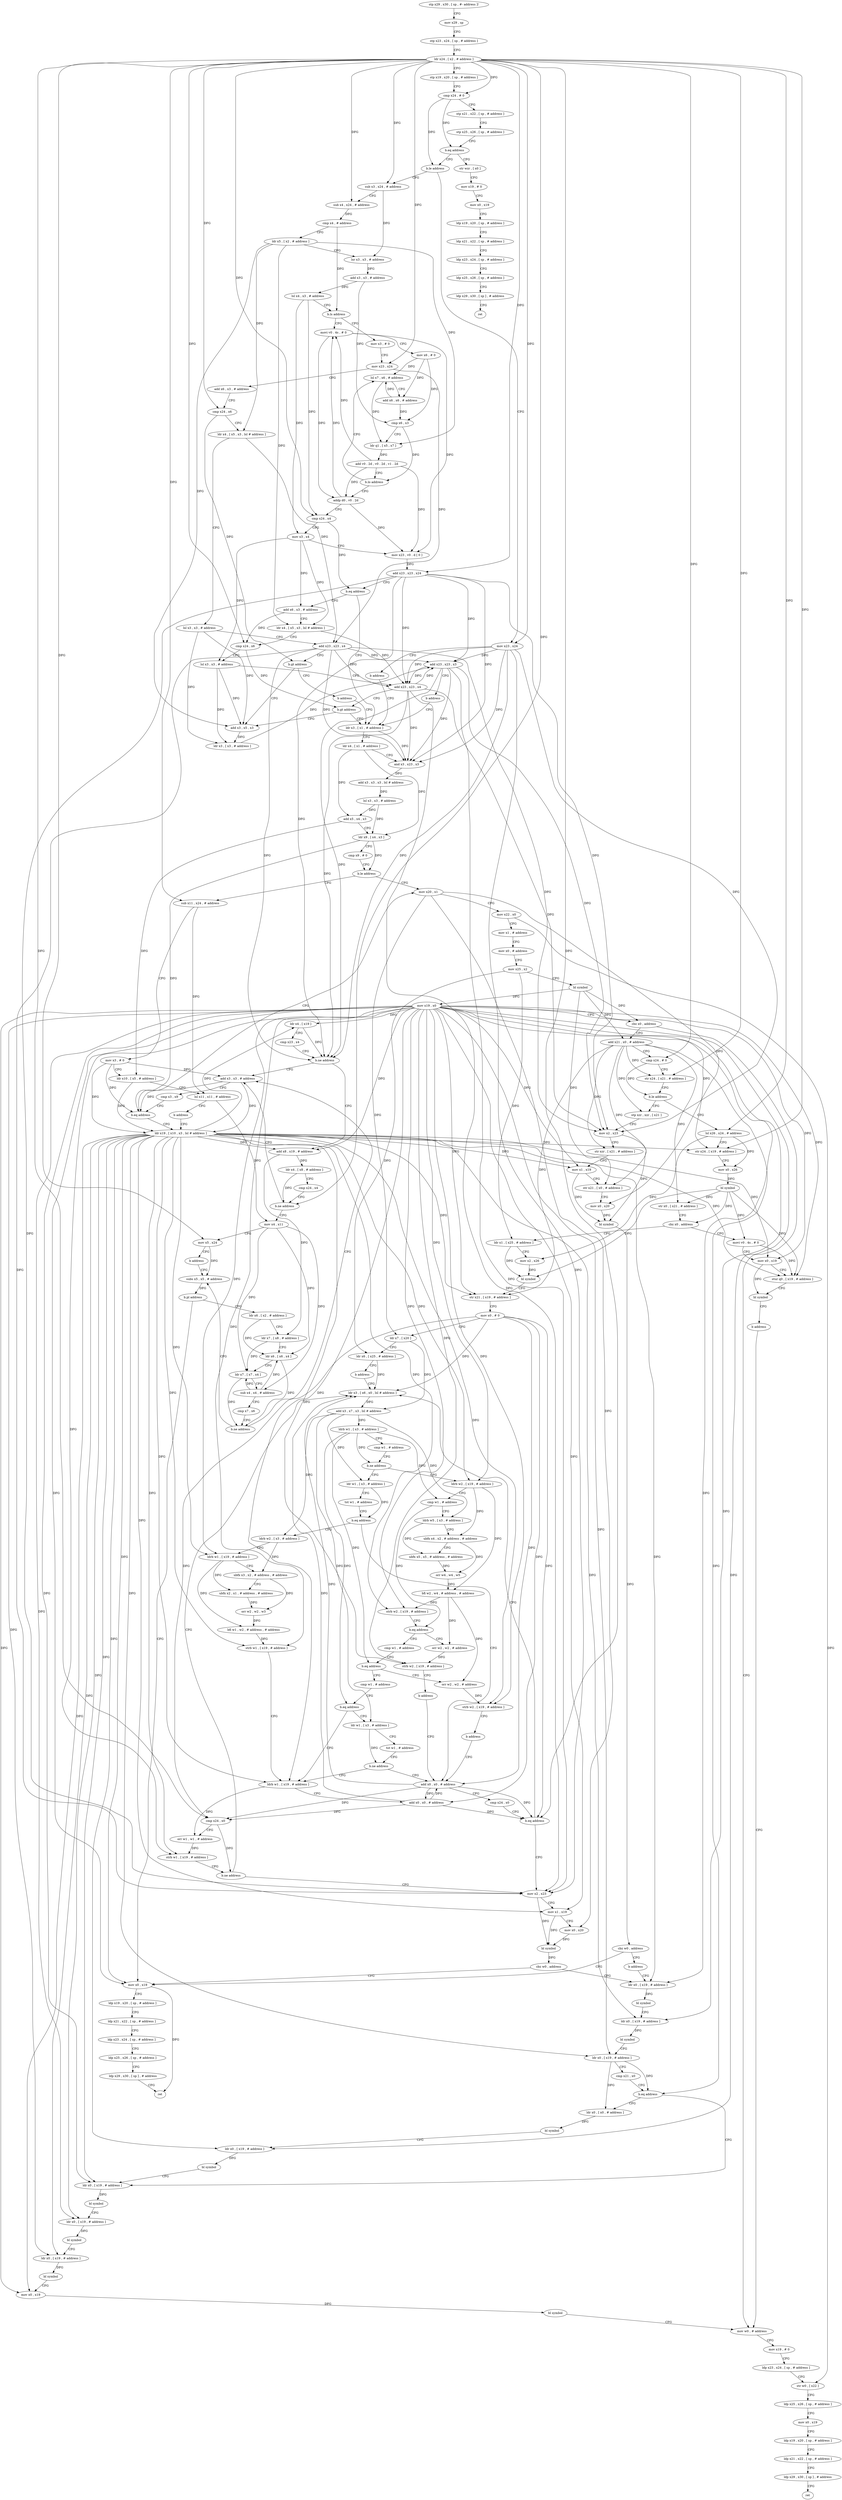 digraph "func" {
"4285336" [label = "stp x29 , x30 , [ sp , #- address ]!" ]
"4285340" [label = "mov x29 , sp" ]
"4285344" [label = "stp x23 , x24 , [ sp , # address ]" ]
"4285348" [label = "ldr x24 , [ x2 , # address ]" ]
"4285352" [label = "stp x19 , x20 , [ sp , # address ]" ]
"4285356" [label = "cmp x24 , # 0" ]
"4285360" [label = "stp x21 , x22 , [ sp , # address ]" ]
"4285364" [label = "stp x25 , x26 , [ sp , # address ]" ]
"4285368" [label = "b.eq address" ]
"4286188" [label = "str wzr , [ x0 ]" ]
"4285372" [label = "b.le address" ]
"4286192" [label = "mov x19 , # 0" ]
"4286196" [label = "mov x0 , x19" ]
"4286200" [label = "ldp x19 , x20 , [ sp , # address ]" ]
"4286204" [label = "ldp x21 , x22 , [ sp , # address ]" ]
"4286208" [label = "ldp x23 , x24 , [ sp , # address ]" ]
"4286212" [label = "ldp x25 , x26 , [ sp , # address ]" ]
"4286216" [label = "ldp x29 , x30 , [ sp ] , # address" ]
"4286220" [label = "ret" ]
"4286224" [label = "mov x23 , x24" ]
"4285376" [label = "sub x3 , x24 , # address" ]
"4286228" [label = "b address" ]
"4285488" [label = "ldr x3 , [ x1 , # address ]" ]
"4285380" [label = "sub x4 , x24 , # address" ]
"4285384" [label = "cmp x4 , # address" ]
"4285388" [label = "ldr x5 , [ x2 , # address ]" ]
"4285392" [label = "lsr x3 , x3 , # address" ]
"4285396" [label = "add x3 , x3 , # address" ]
"4285400" [label = "lsl x4 , x3 , # address" ]
"4285404" [label = "b.ls address" ]
"4286112" [label = "mov x3 , # 0" ]
"4285408" [label = "movi v0 . 4s , # 0" ]
"4285492" [label = "ldr x4 , [ x1 , # address ]" ]
"4285496" [label = "and x3 , x23 , x3" ]
"4285500" [label = "add x3 , x3 , x3 , lsl # address" ]
"4285504" [label = "lsl x3 , x3 , # address" ]
"4285508" [label = "add x5 , x4 , x3" ]
"4285512" [label = "ldr x9 , [ x4 , x3 ]" ]
"4285516" [label = "cmp x9 , # 0" ]
"4285520" [label = "b.le address" ]
"4285680" [label = "mov x20 , x1" ]
"4285524" [label = "sub x11 , x24 , # address" ]
"4286116" [label = "mov x23 , x24" ]
"4286120" [label = "add x6 , x3 , # address" ]
"4286124" [label = "cmp x24 , x6" ]
"4286128" [label = "ldr x4 , [ x5 , x3 , lsl # address ]" ]
"4286132" [label = "lsl x3 , x3 , # address" ]
"4286136" [label = "add x23 , x23 , x4" ]
"4286140" [label = "b.gt address" ]
"4285664" [label = "add x3 , x5 , x3" ]
"4286144" [label = "b address" ]
"4285412" [label = "mov x6 , # 0" ]
"4285416" [label = "lsl x7 , x6 , # address" ]
"4285684" [label = "mov x22 , x0" ]
"4285688" [label = "mov x1 , # address" ]
"4285692" [label = "mov x0 , # address" ]
"4285696" [label = "mov x25 , x2" ]
"4285700" [label = "bl symbol" ]
"4285704" [label = "mov x19 , x0" ]
"4285708" [label = "cbz x0 , address" ]
"4286040" [label = "mov w0 , # address" ]
"4285712" [label = "add x21 , x0 , # address" ]
"4285528" [label = "mov x3 , # 0" ]
"4285532" [label = "ldr x10 , [ x5 , # address ]" ]
"4285536" [label = "lsl x11 , x11 , # address" ]
"4285540" [label = "b address" ]
"4285556" [label = "ldr x19 , [ x10 , x3 , lsl # address ]" ]
"4285668" [label = "ldr x3 , [ x3 , # address ]" ]
"4285672" [label = "add x23 , x23 , x3" ]
"4285676" [label = "b address" ]
"4285420" [label = "add x6 , x6 , # address" ]
"4285424" [label = "cmp x6 , x3" ]
"4285428" [label = "ldr q1 , [ x5 , x7 ]" ]
"4285432" [label = "add v0 . 2d , v0 . 2d , v1 . 2d" ]
"4285436" [label = "b.lo address" ]
"4285440" [label = "addp d0 , v0 . 2d" ]
"4285444" [label = "cmp x24 , x4" ]
"4285448" [label = "mov x3 , x4" ]
"4285452" [label = "mov x23 , v0 . d [ 0 ]" ]
"4285456" [label = "add x23 , x23 , x24" ]
"4285460" [label = "b.eq address" ]
"4285464" [label = "add x6 , x3 , # address" ]
"4286044" [label = "mov x19 , # 0" ]
"4286048" [label = "ldp x23 , x24 , [ sp , # address ]" ]
"4286052" [label = "str w0 , [ x22 ]" ]
"4286056" [label = "ldp x25 , x26 , [ sp , # address ]" ]
"4286060" [label = "mov x0 , x19" ]
"4286064" [label = "ldp x19 , x20 , [ sp , # address ]" ]
"4286068" [label = "ldp x21 , x22 , [ sp , # address ]" ]
"4286072" [label = "ldp x29 , x30 , [ sp ] , # address" ]
"4286076" [label = "ret" ]
"4285716" [label = "cmp x24 , # 0" ]
"4285720" [label = "str x24 , [ x21 , # address ]" ]
"4285724" [label = "b.le address" ]
"4286152" [label = "stp xzr , xzr , [ x21 ]" ]
"4285728" [label = "lsl x26 , x24 , # address" ]
"4285560" [label = "ldr x4 , [ x19 ]" ]
"4285564" [label = "cmp x23 , x4" ]
"4285568" [label = "b.ne address" ]
"4285544" [label = "add x3 , x3 , # address" ]
"4285572" [label = "add x8 , x19 , # address" ]
"4285468" [label = "ldr x4 , [ x5 , x3 , lsl # address ]" ]
"4285472" [label = "cmp x24 , x6" ]
"4285476" [label = "lsl x3 , x3 , # address" ]
"4285480" [label = "add x23 , x23 , x4" ]
"4285484" [label = "b.gt address" ]
"4286156" [label = "mov x2 , x23" ]
"4286160" [label = "str xzr , [ x21 , # address ]" ]
"4286164" [label = "mov x1 , x19" ]
"4286168" [label = "str x21 , [ x0 , # address ]" ]
"4286172" [label = "mov x0 , x20" ]
"4286176" [label = "bl symbol" ]
"4286180" [label = "cbz w0 , address" ]
"4285636" [label = "mov x0 , x19" ]
"4286184" [label = "b address" ]
"4285732" [label = "str x24 , [ x19 , # address ]" ]
"4285736" [label = "mov x0 , x26" ]
"4285740" [label = "bl symbol" ]
"4285744" [label = "str x0 , [ x21 , # address ]" ]
"4285748" [label = "cbz x0 , address" ]
"4286232" [label = "movi v0 . 4s , # 0" ]
"4285752" [label = "ldr x1 , [ x25 , # address ]" ]
"4285548" [label = "cmp x3 , x9" ]
"4285552" [label = "b.eq address" ]
"4285576" [label = "ldr x4 , [ x8 , # address ]" ]
"4285580" [label = "cmp x24 , x4" ]
"4285584" [label = "b.ne address" ]
"4285588" [label = "mov x4 , x11" ]
"4285640" [label = "ldp x19 , x20 , [ sp , # address ]" ]
"4285644" [label = "ldp x21 , x22 , [ sp , # address ]" ]
"4285648" [label = "ldp x23 , x24 , [ sp , # address ]" ]
"4285652" [label = "ldp x25 , x26 , [ sp , # address ]" ]
"4285656" [label = "ldp x29 , x30 , [ sp ] , # address" ]
"4285660" [label = "ret" ]
"4285964" [label = "ldr x0 , [ x19 , # address ]" ]
"4286236" [label = "mov x0 , x19" ]
"4286240" [label = "stur q0 , [ x19 , # address ]" ]
"4286244" [label = "bl symbol" ]
"4286248" [label = "b address" ]
"4285756" [label = "mov x2 , x26" ]
"4285760" [label = "bl symbol" ]
"4285764" [label = "str x21 , [ x19 , # address ]" ]
"4285768" [label = "mov x0 , # 0" ]
"4285772" [label = "ldr x7 , [ x20 ]" ]
"4285776" [label = "ldr x6 , [ x25 , # address ]" ]
"4285780" [label = "b address" ]
"4285860" [label = "ldr x3 , [ x6 , x0 , lsl # address ]" ]
"4285592" [label = "mov x5 , x24" ]
"4285596" [label = "b address" ]
"4285628" [label = "subs x5 , x5 , # address" ]
"4285968" [label = "bl symbol" ]
"4285972" [label = "ldr x0 , [ x19 , # address ]" ]
"4285976" [label = "bl symbol" ]
"4285980" [label = "ldr x0 , [ x19 , # address ]" ]
"4285984" [label = "cmp x21 , x0" ]
"4285988" [label = "b.eq address" ]
"4286008" [label = "ldr x0 , [ x19 , # address ]" ]
"4285992" [label = "ldr x0 , [ x0 , # address ]" ]
"4285864" [label = "add x3 , x7 , x3 , lsl # address" ]
"4285868" [label = "ldrb w1 , [ x3 , # address ]" ]
"4285872" [label = "cmp w1 , # address" ]
"4285876" [label = "b.ne address" ]
"4285784" [label = "ldrb w2 , [ x19 , # address ]" ]
"4285880" [label = "ldr w1 , [ x3 , # address ]" ]
"4285632" [label = "b.pl address" ]
"4285600" [label = "ldr x6 , [ x2 , # address ]" ]
"4286012" [label = "bl symbol" ]
"4286016" [label = "ldr x0 , [ x19 , # address ]" ]
"4286020" [label = "bl symbol" ]
"4286024" [label = "ldr x0 , [ x19 , # address ]" ]
"4286028" [label = "bl symbol" ]
"4286032" [label = "mov x0 , x19" ]
"4286036" [label = "bl symbol" ]
"4285996" [label = "bl symbol" ]
"4286000" [label = "ldr x0 , [ x19 , # address ]" ]
"4286004" [label = "bl symbol" ]
"4285788" [label = "cmp w1 , # address" ]
"4285792" [label = "ldrb w5 , [ x3 , # address ]" ]
"4285796" [label = "ubfx x4 , x2 , # address , # address" ]
"4285800" [label = "ubfx x5 , x5 , # address , # address" ]
"4285804" [label = "orr w4 , w4 , w5" ]
"4285808" [label = "bfi w2 , w4 , # address , # address" ]
"4285812" [label = "strb w2 , [ x19 , # address ]" ]
"4285816" [label = "b.eq address" ]
"4286080" [label = "orr w2 , w2 , # address" ]
"4285820" [label = "cmp w1 , # address" ]
"4285884" [label = "tst w1 , # address" ]
"4285888" [label = "b.eq address" ]
"4285848" [label = "add x0 , x0 , # address" ]
"4285892" [label = "ldrb w2 , [ x3 , # address ]" ]
"4285604" [label = "ldr x7 , [ x8 , # address ]" ]
"4285608" [label = "ldr x6 , [ x6 , x4 ]" ]
"4285612" [label = "ldr x7 , [ x7 , x4 ]" ]
"4285616" [label = "sub x4 , x4 , # address" ]
"4285620" [label = "cmp x7 , x6" ]
"4285624" [label = "b.ne address" ]
"4286084" [label = "strb w2 , [ x19 , # address ]" ]
"4286088" [label = "b address" ]
"4285824" [label = "b.eq address" ]
"4286096" [label = "orr w2 , w2 , # address" ]
"4285828" [label = "cmp w1 , # address" ]
"4285852" [label = "cmp x24 , x0" ]
"4285856" [label = "b.eq address" ]
"4285944" [label = "mov x2 , x23" ]
"4285896" [label = "ldrb w1 , [ x19 , # address ]" ]
"4285900" [label = "ubfx x3 , x2 , # address , # address" ]
"4285904" [label = "ubfx x2 , x1 , # address , # address" ]
"4285908" [label = "orr w2 , w2 , w3" ]
"4285912" [label = "bfi w1 , w2 , # address , # address" ]
"4285916" [label = "strb w1 , [ x19 , # address ]" ]
"4285920" [label = "ldrb w1 , [ x19 , # address ]" ]
"4286100" [label = "strb w2 , [ x19 , # address ]" ]
"4286104" [label = "b address" ]
"4285832" [label = "b.eq address" ]
"4285836" [label = "ldr w1 , [ x3 , # address ]" ]
"4285948" [label = "mov x1 , x19" ]
"4285952" [label = "mov x0 , x20" ]
"4285956" [label = "bl symbol" ]
"4285960" [label = "cbz w0 , address" ]
"4285924" [label = "add x0 , x0 , # address" ]
"4285928" [label = "cmp x24 , x0" ]
"4285932" [label = "orr w1 , w1 , # address" ]
"4285936" [label = "strb w1 , [ x19 , # address ]" ]
"4285940" [label = "b.ne address" ]
"4285840" [label = "tst w1 , # address" ]
"4285844" [label = "b.ne address" ]
"4285336" -> "4285340" [ label = "CFG" ]
"4285340" -> "4285344" [ label = "CFG" ]
"4285344" -> "4285348" [ label = "CFG" ]
"4285348" -> "4285352" [ label = "CFG" ]
"4285348" -> "4285356" [ label = "DFG" ]
"4285348" -> "4286224" [ label = "DFG" ]
"4285348" -> "4285376" [ label = "DFG" ]
"4285348" -> "4285380" [ label = "DFG" ]
"4285348" -> "4286116" [ label = "DFG" ]
"4285348" -> "4286124" [ label = "DFG" ]
"4285348" -> "4285524" [ label = "DFG" ]
"4285348" -> "4285716" [ label = "DFG" ]
"4285348" -> "4285720" [ label = "DFG" ]
"4285348" -> "4285444" [ label = "DFG" ]
"4285348" -> "4285456" [ label = "DFG" ]
"4285348" -> "4285728" [ label = "DFG" ]
"4285348" -> "4285732" [ label = "DFG" ]
"4285348" -> "4285584" [ label = "DFG" ]
"4285348" -> "4285472" [ label = "DFG" ]
"4285348" -> "4285592" [ label = "DFG" ]
"4285348" -> "4285856" [ label = "DFG" ]
"4285348" -> "4285928" [ label = "DFG" ]
"4285352" -> "4285356" [ label = "CFG" ]
"4285356" -> "4285360" [ label = "CFG" ]
"4285356" -> "4285368" [ label = "DFG" ]
"4285356" -> "4285372" [ label = "DFG" ]
"4285360" -> "4285364" [ label = "CFG" ]
"4285364" -> "4285368" [ label = "CFG" ]
"4285368" -> "4286188" [ label = "CFG" ]
"4285368" -> "4285372" [ label = "CFG" ]
"4286188" -> "4286192" [ label = "CFG" ]
"4285372" -> "4286224" [ label = "CFG" ]
"4285372" -> "4285376" [ label = "CFG" ]
"4286192" -> "4286196" [ label = "CFG" ]
"4286196" -> "4286200" [ label = "CFG" ]
"4286200" -> "4286204" [ label = "CFG" ]
"4286204" -> "4286208" [ label = "CFG" ]
"4286208" -> "4286212" [ label = "CFG" ]
"4286212" -> "4286216" [ label = "CFG" ]
"4286216" -> "4286220" [ label = "CFG" ]
"4286224" -> "4286228" [ label = "CFG" ]
"4286224" -> "4285496" [ label = "DFG" ]
"4286224" -> "4285672" [ label = "DFG" ]
"4286224" -> "4285568" [ label = "DFG" ]
"4286224" -> "4286156" [ label = "DFG" ]
"4286224" -> "4285480" [ label = "DFG" ]
"4286224" -> "4285944" [ label = "DFG" ]
"4285376" -> "4285380" [ label = "CFG" ]
"4285376" -> "4285392" [ label = "DFG" ]
"4286228" -> "4285488" [ label = "CFG" ]
"4285488" -> "4285492" [ label = "CFG" ]
"4285488" -> "4285496" [ label = "DFG" ]
"4285380" -> "4285384" [ label = "DFG" ]
"4285384" -> "4285388" [ label = "CFG" ]
"4285384" -> "4285404" [ label = "DFG" ]
"4285388" -> "4285392" [ label = "CFG" ]
"4285388" -> "4286128" [ label = "DFG" ]
"4285388" -> "4285664" [ label = "DFG" ]
"4285388" -> "4285428" [ label = "DFG" ]
"4285388" -> "4285468" [ label = "DFG" ]
"4285392" -> "4285396" [ label = "DFG" ]
"4285396" -> "4285400" [ label = "DFG" ]
"4285396" -> "4285424" [ label = "DFG" ]
"4285400" -> "4285404" [ label = "CFG" ]
"4285400" -> "4285444" [ label = "DFG" ]
"4285400" -> "4285448" [ label = "DFG" ]
"4285404" -> "4286112" [ label = "CFG" ]
"4285404" -> "4285408" [ label = "CFG" ]
"4286112" -> "4286116" [ label = "CFG" ]
"4285408" -> "4285412" [ label = "CFG" ]
"4285408" -> "4285440" [ label = "DFG" ]
"4285408" -> "4285452" [ label = "DFG" ]
"4285492" -> "4285496" [ label = "CFG" ]
"4285492" -> "4285508" [ label = "DFG" ]
"4285492" -> "4285512" [ label = "DFG" ]
"4285496" -> "4285500" [ label = "DFG" ]
"4285500" -> "4285504" [ label = "DFG" ]
"4285504" -> "4285508" [ label = "DFG" ]
"4285504" -> "4285512" [ label = "DFG" ]
"4285508" -> "4285512" [ label = "CFG" ]
"4285508" -> "4285532" [ label = "DFG" ]
"4285512" -> "4285516" [ label = "CFG" ]
"4285512" -> "4285520" [ label = "DFG" ]
"4285512" -> "4285552" [ label = "DFG" ]
"4285516" -> "4285520" [ label = "CFG" ]
"4285520" -> "4285680" [ label = "CFG" ]
"4285520" -> "4285524" [ label = "CFG" ]
"4285680" -> "4285684" [ label = "CFG" ]
"4285680" -> "4286172" [ label = "DFG" ]
"4285680" -> "4285772" [ label = "DFG" ]
"4285680" -> "4285952" [ label = "DFG" ]
"4285524" -> "4285528" [ label = "CFG" ]
"4285524" -> "4285536" [ label = "DFG" ]
"4286116" -> "4286120" [ label = "CFG" ]
"4286116" -> "4286136" [ label = "DFG" ]
"4286120" -> "4286124" [ label = "CFG" ]
"4286124" -> "4286128" [ label = "CFG" ]
"4286124" -> "4286140" [ label = "DFG" ]
"4286128" -> "4286132" [ label = "CFG" ]
"4286128" -> "4286136" [ label = "DFG" ]
"4286132" -> "4286136" [ label = "CFG" ]
"4286132" -> "4285664" [ label = "DFG" ]
"4286132" -> "4285668" [ label = "DFG" ]
"4286136" -> "4286140" [ label = "CFG" ]
"4286136" -> "4285496" [ label = "DFG" ]
"4286136" -> "4285672" [ label = "DFG" ]
"4286136" -> "4285568" [ label = "DFG" ]
"4286136" -> "4286156" [ label = "DFG" ]
"4286136" -> "4285480" [ label = "DFG" ]
"4286136" -> "4285944" [ label = "DFG" ]
"4286140" -> "4285664" [ label = "CFG" ]
"4286140" -> "4286144" [ label = "CFG" ]
"4285664" -> "4285668" [ label = "DFG" ]
"4286144" -> "4285488" [ label = "CFG" ]
"4285412" -> "4285416" [ label = "DFG" ]
"4285412" -> "4285420" [ label = "DFG" ]
"4285412" -> "4285424" [ label = "DFG" ]
"4285416" -> "4285420" [ label = "CFG" ]
"4285416" -> "4285428" [ label = "DFG" ]
"4285684" -> "4285688" [ label = "CFG" ]
"4285684" -> "4286052" [ label = "DFG" ]
"4285688" -> "4285692" [ label = "CFG" ]
"4285692" -> "4285696" [ label = "CFG" ]
"4285696" -> "4285700" [ label = "CFG" ]
"4285696" -> "4285752" [ label = "DFG" ]
"4285696" -> "4285776" [ label = "DFG" ]
"4285700" -> "4285704" [ label = "DFG" ]
"4285700" -> "4285708" [ label = "DFG" ]
"4285700" -> "4285712" [ label = "DFG" ]
"4285700" -> "4286168" [ label = "DFG" ]
"4285704" -> "4285708" [ label = "CFG" ]
"4285704" -> "4285560" [ label = "DFG" ]
"4285704" -> "4286164" [ label = "DFG" ]
"4285704" -> "4285732" [ label = "DFG" ]
"4285704" -> "4285572" [ label = "DFG" ]
"4285704" -> "4285636" [ label = "DFG" ]
"4285704" -> "4286236" [ label = "DFG" ]
"4285704" -> "4286240" [ label = "DFG" ]
"4285704" -> "4285764" [ label = "DFG" ]
"4285704" -> "4285964" [ label = "DFG" ]
"4285704" -> "4285972" [ label = "DFG" ]
"4285704" -> "4285980" [ label = "DFG" ]
"4285704" -> "4286008" [ label = "DFG" ]
"4285704" -> "4286016" [ label = "DFG" ]
"4285704" -> "4286024" [ label = "DFG" ]
"4285704" -> "4286032" [ label = "DFG" ]
"4285704" -> "4286000" [ label = "DFG" ]
"4285704" -> "4285784" [ label = "DFG" ]
"4285704" -> "4285812" [ label = "DFG" ]
"4285704" -> "4286084" [ label = "DFG" ]
"4285704" -> "4285896" [ label = "DFG" ]
"4285704" -> "4285916" [ label = "DFG" ]
"4285704" -> "4286100" [ label = "DFG" ]
"4285704" -> "4285948" [ label = "DFG" ]
"4285704" -> "4285920" [ label = "DFG" ]
"4285704" -> "4285936" [ label = "DFG" ]
"4285708" -> "4286040" [ label = "CFG" ]
"4285708" -> "4285712" [ label = "CFG" ]
"4286040" -> "4286044" [ label = "CFG" ]
"4285712" -> "4285716" [ label = "CFG" ]
"4285712" -> "4285720" [ label = "DFG" ]
"4285712" -> "4286152" [ label = "DFG" ]
"4285712" -> "4286160" [ label = "DFG" ]
"4285712" -> "4286168" [ label = "DFG" ]
"4285712" -> "4285744" [ label = "DFG" ]
"4285712" -> "4285764" [ label = "DFG" ]
"4285712" -> "4285988" [ label = "DFG" ]
"4285528" -> "4285532" [ label = "CFG" ]
"4285528" -> "4285556" [ label = "DFG" ]
"4285528" -> "4285544" [ label = "DFG" ]
"4285528" -> "4285552" [ label = "DFG" ]
"4285532" -> "4285536" [ label = "CFG" ]
"4285532" -> "4285556" [ label = "DFG" ]
"4285536" -> "4285540" [ label = "CFG" ]
"4285536" -> "4285588" [ label = "DFG" ]
"4285540" -> "4285556" [ label = "CFG" ]
"4285556" -> "4285560" [ label = "DFG" ]
"4285556" -> "4286164" [ label = "DFG" ]
"4285556" -> "4285732" [ label = "DFG" ]
"4285556" -> "4285572" [ label = "DFG" ]
"4285556" -> "4285636" [ label = "DFG" ]
"4285556" -> "4286236" [ label = "DFG" ]
"4285556" -> "4286240" [ label = "DFG" ]
"4285556" -> "4285764" [ label = "DFG" ]
"4285556" -> "4285964" [ label = "DFG" ]
"4285556" -> "4285972" [ label = "DFG" ]
"4285556" -> "4285980" [ label = "DFG" ]
"4285556" -> "4286008" [ label = "DFG" ]
"4285556" -> "4286016" [ label = "DFG" ]
"4285556" -> "4286024" [ label = "DFG" ]
"4285556" -> "4286032" [ label = "DFG" ]
"4285556" -> "4286000" [ label = "DFG" ]
"4285556" -> "4285784" [ label = "DFG" ]
"4285556" -> "4285812" [ label = "DFG" ]
"4285556" -> "4286084" [ label = "DFG" ]
"4285556" -> "4285896" [ label = "DFG" ]
"4285556" -> "4285916" [ label = "DFG" ]
"4285556" -> "4286100" [ label = "DFG" ]
"4285556" -> "4285948" [ label = "DFG" ]
"4285556" -> "4285920" [ label = "DFG" ]
"4285556" -> "4285936" [ label = "DFG" ]
"4285668" -> "4285672" [ label = "DFG" ]
"4285672" -> "4285676" [ label = "CFG" ]
"4285672" -> "4285496" [ label = "DFG" ]
"4285672" -> "4285568" [ label = "DFG" ]
"4285672" -> "4286156" [ label = "DFG" ]
"4285672" -> "4285480" [ label = "DFG" ]
"4285672" -> "4285944" [ label = "DFG" ]
"4285676" -> "4285488" [ label = "CFG" ]
"4285420" -> "4285424" [ label = "DFG" ]
"4285420" -> "4285416" [ label = "DFG" ]
"4285424" -> "4285428" [ label = "CFG" ]
"4285424" -> "4285436" [ label = "DFG" ]
"4285428" -> "4285432" [ label = "DFG" ]
"4285432" -> "4285436" [ label = "CFG" ]
"4285432" -> "4285408" [ label = "DFG" ]
"4285432" -> "4285440" [ label = "DFG" ]
"4285432" -> "4285452" [ label = "DFG" ]
"4285436" -> "4285416" [ label = "CFG" ]
"4285436" -> "4285440" [ label = "CFG" ]
"4285440" -> "4285444" [ label = "CFG" ]
"4285440" -> "4285408" [ label = "DFG" ]
"4285440" -> "4285452" [ label = "DFG" ]
"4285444" -> "4285448" [ label = "CFG" ]
"4285444" -> "4285460" [ label = "DFG" ]
"4285448" -> "4285452" [ label = "CFG" ]
"4285448" -> "4285464" [ label = "DFG" ]
"4285448" -> "4285468" [ label = "DFG" ]
"4285448" -> "4285476" [ label = "DFG" ]
"4285452" -> "4285456" [ label = "DFG" ]
"4285456" -> "4285460" [ label = "CFG" ]
"4285456" -> "4285496" [ label = "DFG" ]
"4285456" -> "4285672" [ label = "DFG" ]
"4285456" -> "4285568" [ label = "DFG" ]
"4285456" -> "4286156" [ label = "DFG" ]
"4285456" -> "4285480" [ label = "DFG" ]
"4285456" -> "4285944" [ label = "DFG" ]
"4285460" -> "4285488" [ label = "CFG" ]
"4285460" -> "4285464" [ label = "CFG" ]
"4285464" -> "4285468" [ label = "CFG" ]
"4285464" -> "4285472" [ label = "DFG" ]
"4286044" -> "4286048" [ label = "CFG" ]
"4286048" -> "4286052" [ label = "CFG" ]
"4286052" -> "4286056" [ label = "CFG" ]
"4286056" -> "4286060" [ label = "CFG" ]
"4286060" -> "4286064" [ label = "CFG" ]
"4286064" -> "4286068" [ label = "CFG" ]
"4286068" -> "4286072" [ label = "CFG" ]
"4286072" -> "4286076" [ label = "CFG" ]
"4285716" -> "4285720" [ label = "CFG" ]
"4285716" -> "4285724" [ label = "DFG" ]
"4285720" -> "4285724" [ label = "CFG" ]
"4285724" -> "4286152" [ label = "CFG" ]
"4285724" -> "4285728" [ label = "CFG" ]
"4286152" -> "4286156" [ label = "CFG" ]
"4285728" -> "4285732" [ label = "CFG" ]
"4285728" -> "4285736" [ label = "DFG" ]
"4285728" -> "4285756" [ label = "DFG" ]
"4285560" -> "4285564" [ label = "CFG" ]
"4285560" -> "4285568" [ label = "DFG" ]
"4285564" -> "4285568" [ label = "CFG" ]
"4285568" -> "4285544" [ label = "CFG" ]
"4285568" -> "4285572" [ label = "CFG" ]
"4285544" -> "4285548" [ label = "CFG" ]
"4285544" -> "4285556" [ label = "DFG" ]
"4285544" -> "4285552" [ label = "DFG" ]
"4285572" -> "4285576" [ label = "DFG" ]
"4285572" -> "4285604" [ label = "DFG" ]
"4285468" -> "4285472" [ label = "CFG" ]
"4285468" -> "4285480" [ label = "DFG" ]
"4285472" -> "4285476" [ label = "CFG" ]
"4285472" -> "4285484" [ label = "DFG" ]
"4285476" -> "4285480" [ label = "CFG" ]
"4285476" -> "4285664" [ label = "DFG" ]
"4285476" -> "4285668" [ label = "DFG" ]
"4285480" -> "4285484" [ label = "CFG" ]
"4285480" -> "4286156" [ label = "DFG" ]
"4285480" -> "4285496" [ label = "DFG" ]
"4285480" -> "4285672" [ label = "DFG" ]
"4285480" -> "4285568" [ label = "DFG" ]
"4285480" -> "4285944" [ label = "DFG" ]
"4285484" -> "4285664" [ label = "CFG" ]
"4285484" -> "4285488" [ label = "CFG" ]
"4286156" -> "4286160" [ label = "CFG" ]
"4286156" -> "4286176" [ label = "DFG" ]
"4286160" -> "4286164" [ label = "CFG" ]
"4286164" -> "4286168" [ label = "CFG" ]
"4286164" -> "4286176" [ label = "DFG" ]
"4286168" -> "4286172" [ label = "CFG" ]
"4286172" -> "4286176" [ label = "DFG" ]
"4286176" -> "4286180" [ label = "DFG" ]
"4286180" -> "4285636" [ label = "CFG" ]
"4286180" -> "4286184" [ label = "CFG" ]
"4285636" -> "4285640" [ label = "CFG" ]
"4285636" -> "4285660" [ label = "DFG" ]
"4286184" -> "4285964" [ label = "CFG" ]
"4285732" -> "4285736" [ label = "CFG" ]
"4285736" -> "4285740" [ label = "DFG" ]
"4285740" -> "4285744" [ label = "DFG" ]
"4285740" -> "4285748" [ label = "DFG" ]
"4285740" -> "4285760" [ label = "DFG" ]
"4285740" -> "4286232" [ label = "DFG" ]
"4285740" -> "4286240" [ label = "DFG" ]
"4285744" -> "4285748" [ label = "CFG" ]
"4285748" -> "4286232" [ label = "CFG" ]
"4285748" -> "4285752" [ label = "CFG" ]
"4286232" -> "4286236" [ label = "CFG" ]
"4286232" -> "4286240" [ label = "DFG" ]
"4285752" -> "4285756" [ label = "CFG" ]
"4285752" -> "4285760" [ label = "DFG" ]
"4285548" -> "4285552" [ label = "CFG" ]
"4285552" -> "4285680" [ label = "CFG" ]
"4285552" -> "4285556" [ label = "CFG" ]
"4285576" -> "4285580" [ label = "CFG" ]
"4285576" -> "4285584" [ label = "DFG" ]
"4285580" -> "4285584" [ label = "CFG" ]
"4285584" -> "4285544" [ label = "CFG" ]
"4285584" -> "4285588" [ label = "CFG" ]
"4285588" -> "4285592" [ label = "CFG" ]
"4285588" -> "4285608" [ label = "DFG" ]
"4285588" -> "4285612" [ label = "DFG" ]
"4285588" -> "4285616" [ label = "DFG" ]
"4285640" -> "4285644" [ label = "CFG" ]
"4285644" -> "4285648" [ label = "CFG" ]
"4285648" -> "4285652" [ label = "CFG" ]
"4285652" -> "4285656" [ label = "CFG" ]
"4285656" -> "4285660" [ label = "CFG" ]
"4285964" -> "4285968" [ label = "DFG" ]
"4286236" -> "4286240" [ label = "CFG" ]
"4286236" -> "4286244" [ label = "DFG" ]
"4286240" -> "4286244" [ label = "CFG" ]
"4286244" -> "4286248" [ label = "CFG" ]
"4286248" -> "4286040" [ label = "CFG" ]
"4285756" -> "4285760" [ label = "DFG" ]
"4285760" -> "4285764" [ label = "CFG" ]
"4285764" -> "4285768" [ label = "CFG" ]
"4285768" -> "4285772" [ label = "CFG" ]
"4285768" -> "4285860" [ label = "DFG" ]
"4285768" -> "4285848" [ label = "DFG" ]
"4285768" -> "4285856" [ label = "DFG" ]
"4285768" -> "4285924" [ label = "DFG" ]
"4285768" -> "4285928" [ label = "DFG" ]
"4285772" -> "4285776" [ label = "CFG" ]
"4285772" -> "4285864" [ label = "DFG" ]
"4285776" -> "4285780" [ label = "CFG" ]
"4285776" -> "4285860" [ label = "DFG" ]
"4285780" -> "4285860" [ label = "CFG" ]
"4285860" -> "4285864" [ label = "DFG" ]
"4285592" -> "4285596" [ label = "CFG" ]
"4285592" -> "4285628" [ label = "DFG" ]
"4285596" -> "4285628" [ label = "CFG" ]
"4285628" -> "4285632" [ label = "DFG" ]
"4285968" -> "4285972" [ label = "CFG" ]
"4285972" -> "4285976" [ label = "DFG" ]
"4285976" -> "4285980" [ label = "CFG" ]
"4285980" -> "4285984" [ label = "CFG" ]
"4285980" -> "4285988" [ label = "DFG" ]
"4285980" -> "4285992" [ label = "DFG" ]
"4285984" -> "4285988" [ label = "CFG" ]
"4285988" -> "4286008" [ label = "CFG" ]
"4285988" -> "4285992" [ label = "CFG" ]
"4286008" -> "4286012" [ label = "DFG" ]
"4285992" -> "4285996" [ label = "DFG" ]
"4285864" -> "4285868" [ label = "DFG" ]
"4285864" -> "4285792" [ label = "DFG" ]
"4285864" -> "4285880" [ label = "DFG" ]
"4285864" -> "4285892" [ label = "DFG" ]
"4285864" -> "4285836" [ label = "DFG" ]
"4285868" -> "4285872" [ label = "CFG" ]
"4285868" -> "4285876" [ label = "DFG" ]
"4285868" -> "4285788" [ label = "DFG" ]
"4285868" -> "4285824" [ label = "DFG" ]
"4285868" -> "4285832" [ label = "DFG" ]
"4285872" -> "4285876" [ label = "CFG" ]
"4285876" -> "4285784" [ label = "CFG" ]
"4285876" -> "4285880" [ label = "CFG" ]
"4285784" -> "4285788" [ label = "CFG" ]
"4285784" -> "4285796" [ label = "DFG" ]
"4285784" -> "4285808" [ label = "DFG" ]
"4285880" -> "4285884" [ label = "CFG" ]
"4285880" -> "4285888" [ label = "DFG" ]
"4285632" -> "4285600" [ label = "CFG" ]
"4285632" -> "4285636" [ label = "CFG" ]
"4285600" -> "4285604" [ label = "CFG" ]
"4285600" -> "4285608" [ label = "DFG" ]
"4286012" -> "4286016" [ label = "CFG" ]
"4286016" -> "4286020" [ label = "DFG" ]
"4286020" -> "4286024" [ label = "CFG" ]
"4286024" -> "4286028" [ label = "DFG" ]
"4286028" -> "4286032" [ label = "CFG" ]
"4286032" -> "4286036" [ label = "DFG" ]
"4286036" -> "4286040" [ label = "CFG" ]
"4285996" -> "4286000" [ label = "CFG" ]
"4286000" -> "4286004" [ label = "DFG" ]
"4286004" -> "4286008" [ label = "CFG" ]
"4285788" -> "4285792" [ label = "CFG" ]
"4285788" -> "4285816" [ label = "DFG" ]
"4285792" -> "4285796" [ label = "CFG" ]
"4285792" -> "4285800" [ label = "DFG" ]
"4285796" -> "4285800" [ label = "CFG" ]
"4285796" -> "4285804" [ label = "DFG" ]
"4285800" -> "4285804" [ label = "DFG" ]
"4285804" -> "4285808" [ label = "DFG" ]
"4285808" -> "4285812" [ label = "DFG" ]
"4285808" -> "4286080" [ label = "DFG" ]
"4285808" -> "4286096" [ label = "DFG" ]
"4285812" -> "4285816" [ label = "CFG" ]
"4285816" -> "4286080" [ label = "CFG" ]
"4285816" -> "4285820" [ label = "CFG" ]
"4286080" -> "4286084" [ label = "DFG" ]
"4285820" -> "4285824" [ label = "CFG" ]
"4285884" -> "4285888" [ label = "CFG" ]
"4285888" -> "4285848" [ label = "CFG" ]
"4285888" -> "4285892" [ label = "CFG" ]
"4285848" -> "4285852" [ label = "CFG" ]
"4285848" -> "4285860" [ label = "DFG" ]
"4285848" -> "4285856" [ label = "DFG" ]
"4285848" -> "4285924" [ label = "DFG" ]
"4285848" -> "4285928" [ label = "DFG" ]
"4285892" -> "4285896" [ label = "CFG" ]
"4285892" -> "4285900" [ label = "DFG" ]
"4285604" -> "4285608" [ label = "CFG" ]
"4285604" -> "4285612" [ label = "DFG" ]
"4285608" -> "4285612" [ label = "CFG" ]
"4285608" -> "4285624" [ label = "DFG" ]
"4285612" -> "4285616" [ label = "CFG" ]
"4285612" -> "4285624" [ label = "DFG" ]
"4285616" -> "4285620" [ label = "CFG" ]
"4285616" -> "4285608" [ label = "DFG" ]
"4285616" -> "4285612" [ label = "DFG" ]
"4285620" -> "4285624" [ label = "CFG" ]
"4285624" -> "4285544" [ label = "CFG" ]
"4285624" -> "4285628" [ label = "CFG" ]
"4286084" -> "4286088" [ label = "CFG" ]
"4286088" -> "4285848" [ label = "CFG" ]
"4285824" -> "4286096" [ label = "CFG" ]
"4285824" -> "4285828" [ label = "CFG" ]
"4286096" -> "4286100" [ label = "DFG" ]
"4285828" -> "4285832" [ label = "CFG" ]
"4285852" -> "4285856" [ label = "CFG" ]
"4285856" -> "4285944" [ label = "CFG" ]
"4285856" -> "4285860" [ label = "CFG" ]
"4285944" -> "4285948" [ label = "CFG" ]
"4285944" -> "4285956" [ label = "DFG" ]
"4285896" -> "4285900" [ label = "CFG" ]
"4285896" -> "4285904" [ label = "DFG" ]
"4285896" -> "4285912" [ label = "DFG" ]
"4285900" -> "4285904" [ label = "CFG" ]
"4285900" -> "4285908" [ label = "DFG" ]
"4285904" -> "4285908" [ label = "DFG" ]
"4285908" -> "4285912" [ label = "DFG" ]
"4285912" -> "4285916" [ label = "DFG" ]
"4285916" -> "4285920" [ label = "CFG" ]
"4285920" -> "4285924" [ label = "CFG" ]
"4285920" -> "4285932" [ label = "DFG" ]
"4286100" -> "4286104" [ label = "CFG" ]
"4286104" -> "4285848" [ label = "CFG" ]
"4285832" -> "4285920" [ label = "CFG" ]
"4285832" -> "4285836" [ label = "CFG" ]
"4285836" -> "4285840" [ label = "CFG" ]
"4285836" -> "4285844" [ label = "DFG" ]
"4285948" -> "4285952" [ label = "CFG" ]
"4285948" -> "4285956" [ label = "DFG" ]
"4285952" -> "4285956" [ label = "DFG" ]
"4285956" -> "4285960" [ label = "DFG" ]
"4285960" -> "4285636" [ label = "CFG" ]
"4285960" -> "4285964" [ label = "CFG" ]
"4285924" -> "4285928" [ label = "DFG" ]
"4285924" -> "4285860" [ label = "DFG" ]
"4285924" -> "4285848" [ label = "DFG" ]
"4285924" -> "4285856" [ label = "DFG" ]
"4285928" -> "4285932" [ label = "CFG" ]
"4285928" -> "4285940" [ label = "DFG" ]
"4285932" -> "4285936" [ label = "DFG" ]
"4285936" -> "4285940" [ label = "CFG" ]
"4285940" -> "4285860" [ label = "CFG" ]
"4285940" -> "4285944" [ label = "CFG" ]
"4285840" -> "4285844" [ label = "CFG" ]
"4285844" -> "4285920" [ label = "CFG" ]
"4285844" -> "4285848" [ label = "CFG" ]
}
